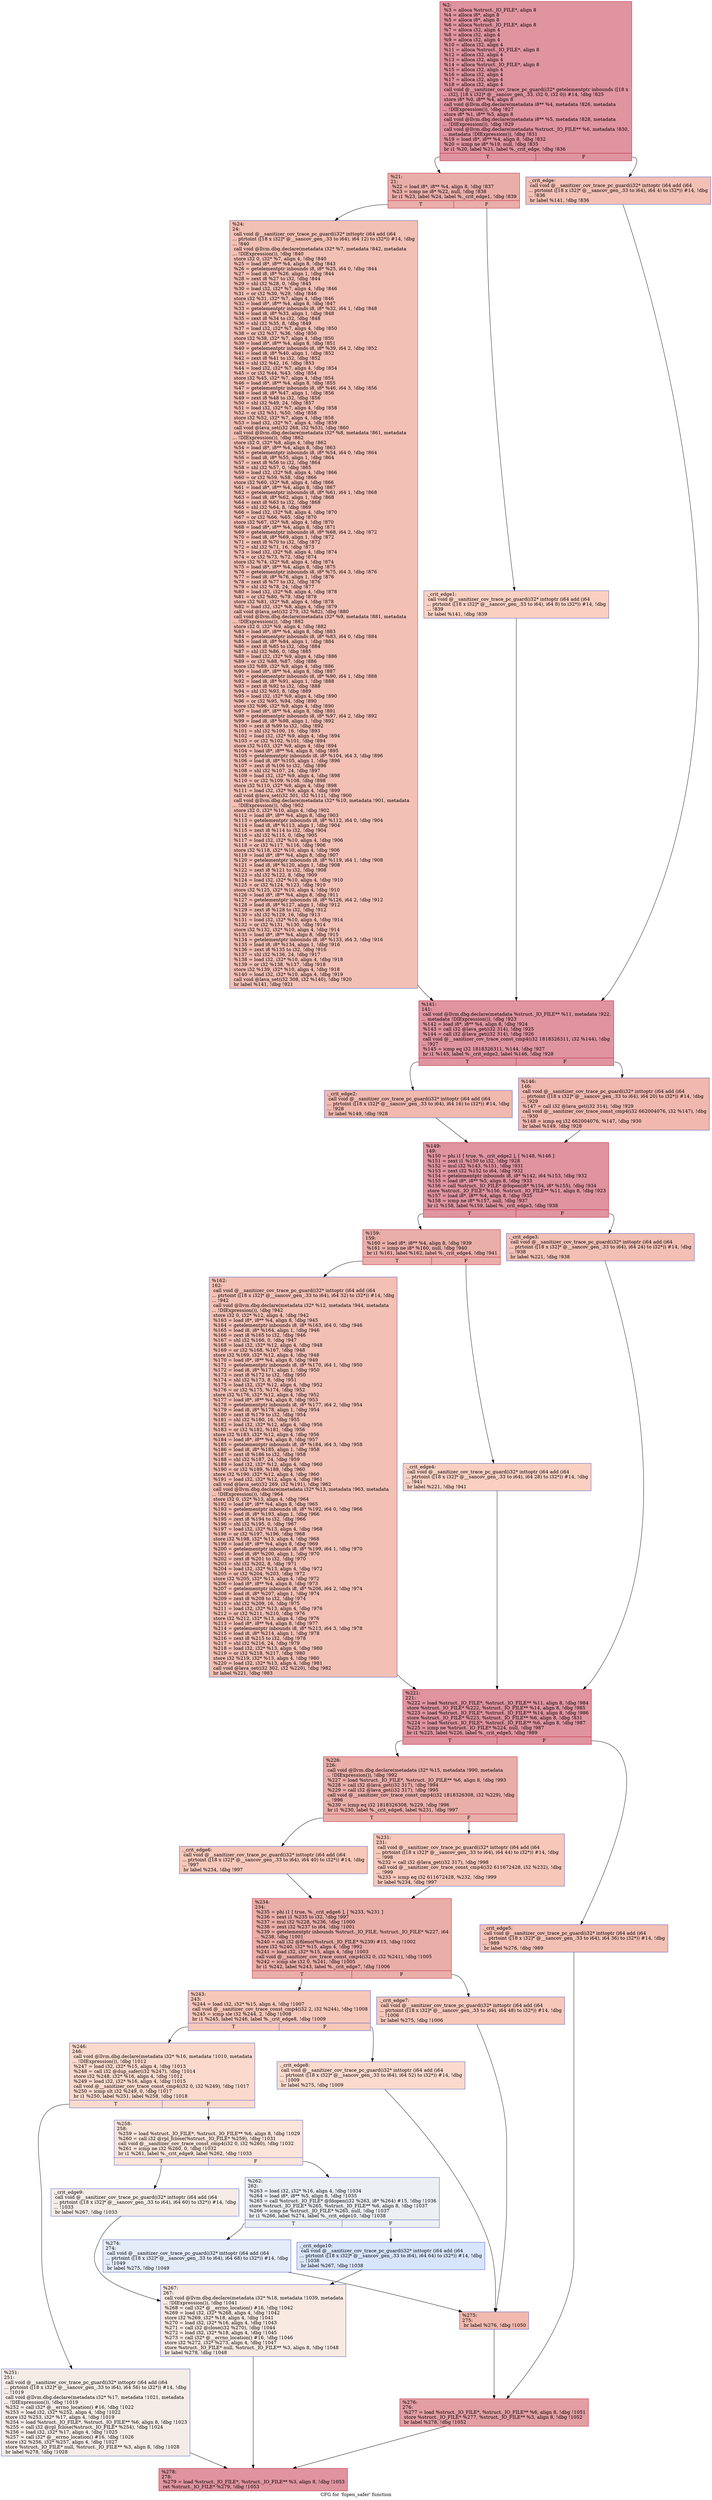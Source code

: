 digraph "CFG for 'fopen_safer' function" {
	label="CFG for 'fopen_safer' function";

	Node0x555555821790 [shape=record,color="#b70d28ff", style=filled, fillcolor="#b70d2870",label="{%2:\l  %3 = alloca %struct._IO_FILE*, align 8\l  %4 = alloca i8*, align 8\l  %5 = alloca i8*, align 8\l  %6 = alloca %struct._IO_FILE*, align 8\l  %7 = alloca i32, align 4\l  %8 = alloca i32, align 4\l  %9 = alloca i32, align 4\l  %10 = alloca i32, align 4\l  %11 = alloca %struct._IO_FILE*, align 8\l  %12 = alloca i32, align 4\l  %13 = alloca i32, align 4\l  %14 = alloca %struct._IO_FILE*, align 8\l  %15 = alloca i32, align 4\l  %16 = alloca i32, align 4\l  %17 = alloca i32, align 4\l  %18 = alloca i32, align 4\l  call void @__sanitizer_cov_trace_pc_guard(i32* getelementptr inbounds ([18 x\l... i32], [18 x i32]* @__sancov_gen_.33, i32 0, i32 0)) #14, !dbg !825\l  store i8* %0, i8** %4, align 8\l  call void @llvm.dbg.declare(metadata i8** %4, metadata !826, metadata\l... !DIExpression()), !dbg !827\l  store i8* %1, i8** %5, align 8\l  call void @llvm.dbg.declare(metadata i8** %5, metadata !828, metadata\l... !DIExpression()), !dbg !829\l  call void @llvm.dbg.declare(metadata %struct._IO_FILE** %6, metadata !830,\l... metadata !DIExpression()), !dbg !831\l  %19 = load i8*, i8** %4, align 8, !dbg !832\l  %20 = icmp ne i8* %19, null, !dbg !835\l  br i1 %20, label %21, label %._crit_edge, !dbg !836\l|{<s0>T|<s1>F}}"];
	Node0x555555821790:s0 -> Node0x555555821ba0;
	Node0x555555821790:s1 -> Node0x555555821b50;
	Node0x555555821b50 [shape=record,color="#3d50c3ff", style=filled, fillcolor="#e5705870",label="{._crit_edge:                                      \l  call void @__sanitizer_cov_trace_pc_guard(i32* inttoptr (i64 add (i64\l... ptrtoint ([18 x i32]* @__sancov_gen_.33 to i64), i64 4) to i32*)) #14, !dbg\l... !836\l  br label %141, !dbg !836\l}"];
	Node0x555555821b50 -> Node0x555555821c90;
	Node0x555555821ba0 [shape=record,color="#b70d28ff", style=filled, fillcolor="#d0473d70",label="{%21:\l21:                                               \l  %22 = load i8*, i8** %4, align 8, !dbg !837\l  %23 = icmp ne i8* %22, null, !dbg !838\l  br i1 %23, label %24, label %._crit_edge1, !dbg !839\l|{<s0>T|<s1>F}}"];
	Node0x555555821ba0:s0 -> Node0x555555821c40;
	Node0x555555821ba0:s1 -> Node0x555555821bf0;
	Node0x555555821bf0 [shape=record,color="#3d50c3ff", style=filled, fillcolor="#f3947570",label="{._crit_edge1:                                     \l  call void @__sanitizer_cov_trace_pc_guard(i32* inttoptr (i64 add (i64\l... ptrtoint ([18 x i32]* @__sancov_gen_.33 to i64), i64 8) to i32*)) #14, !dbg\l... !839\l  br label %141, !dbg !839\l}"];
	Node0x555555821bf0 -> Node0x555555821c90;
	Node0x555555821c40 [shape=record,color="#3d50c3ff", style=filled, fillcolor="#e5705870",label="{%24:\l24:                                               \l  call void @__sanitizer_cov_trace_pc_guard(i32* inttoptr (i64 add (i64\l... ptrtoint ([18 x i32]* @__sancov_gen_.33 to i64), i64 12) to i32*)) #14, !dbg\l... !840\l  call void @llvm.dbg.declare(metadata i32* %7, metadata !842, metadata\l... !DIExpression()), !dbg !840\l  store i32 0, i32* %7, align 4, !dbg !840\l  %25 = load i8*, i8** %4, align 8, !dbg !843\l  %26 = getelementptr inbounds i8, i8* %25, i64 0, !dbg !844\l  %27 = load i8, i8* %26, align 1, !dbg !844\l  %28 = zext i8 %27 to i32, !dbg !844\l  %29 = shl i32 %28, 0, !dbg !845\l  %30 = load i32, i32* %7, align 4, !dbg !846\l  %31 = or i32 %30, %29, !dbg !846\l  store i32 %31, i32* %7, align 4, !dbg !846\l  %32 = load i8*, i8** %4, align 8, !dbg !847\l  %33 = getelementptr inbounds i8, i8* %32, i64 1, !dbg !848\l  %34 = load i8, i8* %33, align 1, !dbg !848\l  %35 = zext i8 %34 to i32, !dbg !848\l  %36 = shl i32 %35, 8, !dbg !849\l  %37 = load i32, i32* %7, align 4, !dbg !850\l  %38 = or i32 %37, %36, !dbg !850\l  store i32 %38, i32* %7, align 4, !dbg !850\l  %39 = load i8*, i8** %4, align 8, !dbg !851\l  %40 = getelementptr inbounds i8, i8* %39, i64 2, !dbg !852\l  %41 = load i8, i8* %40, align 1, !dbg !852\l  %42 = zext i8 %41 to i32, !dbg !852\l  %43 = shl i32 %42, 16, !dbg !853\l  %44 = load i32, i32* %7, align 4, !dbg !854\l  %45 = or i32 %44, %43, !dbg !854\l  store i32 %45, i32* %7, align 4, !dbg !854\l  %46 = load i8*, i8** %4, align 8, !dbg !855\l  %47 = getelementptr inbounds i8, i8* %46, i64 3, !dbg !856\l  %48 = load i8, i8* %47, align 1, !dbg !856\l  %49 = zext i8 %48 to i32, !dbg !856\l  %50 = shl i32 %49, 24, !dbg !857\l  %51 = load i32, i32* %7, align 4, !dbg !858\l  %52 = or i32 %51, %50, !dbg !858\l  store i32 %52, i32* %7, align 4, !dbg !858\l  %53 = load i32, i32* %7, align 4, !dbg !859\l  call void @lava_set(i32 268, i32 %53), !dbg !860\l  call void @llvm.dbg.declare(metadata i32* %8, metadata !861, metadata\l... !DIExpression()), !dbg !862\l  store i32 0, i32* %8, align 4, !dbg !862\l  %54 = load i8*, i8** %4, align 8, !dbg !863\l  %55 = getelementptr inbounds i8, i8* %54, i64 0, !dbg !864\l  %56 = load i8, i8* %55, align 1, !dbg !864\l  %57 = zext i8 %56 to i32, !dbg !864\l  %58 = shl i32 %57, 0, !dbg !865\l  %59 = load i32, i32* %8, align 4, !dbg !866\l  %60 = or i32 %59, %58, !dbg !866\l  store i32 %60, i32* %8, align 4, !dbg !866\l  %61 = load i8*, i8** %4, align 8, !dbg !867\l  %62 = getelementptr inbounds i8, i8* %61, i64 1, !dbg !868\l  %63 = load i8, i8* %62, align 1, !dbg !868\l  %64 = zext i8 %63 to i32, !dbg !868\l  %65 = shl i32 %64, 8, !dbg !869\l  %66 = load i32, i32* %8, align 4, !dbg !870\l  %67 = or i32 %66, %65, !dbg !870\l  store i32 %67, i32* %8, align 4, !dbg !870\l  %68 = load i8*, i8** %4, align 8, !dbg !871\l  %69 = getelementptr inbounds i8, i8* %68, i64 2, !dbg !872\l  %70 = load i8, i8* %69, align 1, !dbg !872\l  %71 = zext i8 %70 to i32, !dbg !872\l  %72 = shl i32 %71, 16, !dbg !873\l  %73 = load i32, i32* %8, align 4, !dbg !874\l  %74 = or i32 %73, %72, !dbg !874\l  store i32 %74, i32* %8, align 4, !dbg !874\l  %75 = load i8*, i8** %4, align 8, !dbg !875\l  %76 = getelementptr inbounds i8, i8* %75, i64 3, !dbg !876\l  %77 = load i8, i8* %76, align 1, !dbg !876\l  %78 = zext i8 %77 to i32, !dbg !876\l  %79 = shl i32 %78, 24, !dbg !877\l  %80 = load i32, i32* %8, align 4, !dbg !878\l  %81 = or i32 %80, %79, !dbg !878\l  store i32 %81, i32* %8, align 4, !dbg !878\l  %82 = load i32, i32* %8, align 4, !dbg !879\l  call void @lava_set(i32 279, i32 %82), !dbg !880\l  call void @llvm.dbg.declare(metadata i32* %9, metadata !881, metadata\l... !DIExpression()), !dbg !882\l  store i32 0, i32* %9, align 4, !dbg !882\l  %83 = load i8*, i8** %4, align 8, !dbg !883\l  %84 = getelementptr inbounds i8, i8* %83, i64 0, !dbg !884\l  %85 = load i8, i8* %84, align 1, !dbg !884\l  %86 = zext i8 %85 to i32, !dbg !884\l  %87 = shl i32 %86, 0, !dbg !885\l  %88 = load i32, i32* %9, align 4, !dbg !886\l  %89 = or i32 %88, %87, !dbg !886\l  store i32 %89, i32* %9, align 4, !dbg !886\l  %90 = load i8*, i8** %4, align 8, !dbg !887\l  %91 = getelementptr inbounds i8, i8* %90, i64 1, !dbg !888\l  %92 = load i8, i8* %91, align 1, !dbg !888\l  %93 = zext i8 %92 to i32, !dbg !888\l  %94 = shl i32 %93, 8, !dbg !889\l  %95 = load i32, i32* %9, align 4, !dbg !890\l  %96 = or i32 %95, %94, !dbg !890\l  store i32 %96, i32* %9, align 4, !dbg !890\l  %97 = load i8*, i8** %4, align 8, !dbg !891\l  %98 = getelementptr inbounds i8, i8* %97, i64 2, !dbg !892\l  %99 = load i8, i8* %98, align 1, !dbg !892\l  %100 = zext i8 %99 to i32, !dbg !892\l  %101 = shl i32 %100, 16, !dbg !893\l  %102 = load i32, i32* %9, align 4, !dbg !894\l  %103 = or i32 %102, %101, !dbg !894\l  store i32 %103, i32* %9, align 4, !dbg !894\l  %104 = load i8*, i8** %4, align 8, !dbg !895\l  %105 = getelementptr inbounds i8, i8* %104, i64 3, !dbg !896\l  %106 = load i8, i8* %105, align 1, !dbg !896\l  %107 = zext i8 %106 to i32, !dbg !896\l  %108 = shl i32 %107, 24, !dbg !897\l  %109 = load i32, i32* %9, align 4, !dbg !898\l  %110 = or i32 %109, %108, !dbg !898\l  store i32 %110, i32* %9, align 4, !dbg !898\l  %111 = load i32, i32* %9, align 4, !dbg !899\l  call void @lava_set(i32 301, i32 %111), !dbg !900\l  call void @llvm.dbg.declare(metadata i32* %10, metadata !901, metadata\l... !DIExpression()), !dbg !902\l  store i32 0, i32* %10, align 4, !dbg !902\l  %112 = load i8*, i8** %4, align 8, !dbg !903\l  %113 = getelementptr inbounds i8, i8* %112, i64 0, !dbg !904\l  %114 = load i8, i8* %113, align 1, !dbg !904\l  %115 = zext i8 %114 to i32, !dbg !904\l  %116 = shl i32 %115, 0, !dbg !905\l  %117 = load i32, i32* %10, align 4, !dbg !906\l  %118 = or i32 %117, %116, !dbg !906\l  store i32 %118, i32* %10, align 4, !dbg !906\l  %119 = load i8*, i8** %4, align 8, !dbg !907\l  %120 = getelementptr inbounds i8, i8* %119, i64 1, !dbg !908\l  %121 = load i8, i8* %120, align 1, !dbg !908\l  %122 = zext i8 %121 to i32, !dbg !908\l  %123 = shl i32 %122, 8, !dbg !909\l  %124 = load i32, i32* %10, align 4, !dbg !910\l  %125 = or i32 %124, %123, !dbg !910\l  store i32 %125, i32* %10, align 4, !dbg !910\l  %126 = load i8*, i8** %4, align 8, !dbg !911\l  %127 = getelementptr inbounds i8, i8* %126, i64 2, !dbg !912\l  %128 = load i8, i8* %127, align 1, !dbg !912\l  %129 = zext i8 %128 to i32, !dbg !912\l  %130 = shl i32 %129, 16, !dbg !913\l  %131 = load i32, i32* %10, align 4, !dbg !914\l  %132 = or i32 %131, %130, !dbg !914\l  store i32 %132, i32* %10, align 4, !dbg !914\l  %133 = load i8*, i8** %4, align 8, !dbg !915\l  %134 = getelementptr inbounds i8, i8* %133, i64 3, !dbg !916\l  %135 = load i8, i8* %134, align 1, !dbg !916\l  %136 = zext i8 %135 to i32, !dbg !916\l  %137 = shl i32 %136, 24, !dbg !917\l  %138 = load i32, i32* %10, align 4, !dbg !918\l  %139 = or i32 %138, %137, !dbg !918\l  store i32 %139, i32* %10, align 4, !dbg !918\l  %140 = load i32, i32* %10, align 4, !dbg !919\l  call void @lava_set(i32 308, i32 %140), !dbg !920\l  br label %141, !dbg !921\l}"];
	Node0x555555821c40 -> Node0x555555821c90;
	Node0x555555821c90 [shape=record,color="#b70d28ff", style=filled, fillcolor="#b70d2870",label="{%141:\l141:                                              \l  call void @llvm.dbg.declare(metadata %struct._IO_FILE** %11, metadata !922,\l... metadata !DIExpression()), !dbg !923\l  %142 = load i8*, i8** %4, align 8, !dbg !924\l  %143 = call i32 @lava_get(i32 314), !dbg !925\l  %144 = call i32 @lava_get(i32 314), !dbg !926\l  call void @__sanitizer_cov_trace_const_cmp4(i32 1818326311, i32 %144), !dbg\l... !927\l  %145 = icmp eq i32 1818326311, %144, !dbg !927\l  br i1 %145, label %._crit_edge2, label %146, !dbg !928\l|{<s0>T|<s1>F}}"];
	Node0x555555821c90:s0 -> Node0x555555821ce0;
	Node0x555555821c90:s1 -> Node0x555555821d30;
	Node0x555555821ce0 [shape=record,color="#3d50c3ff", style=filled, fillcolor="#dc5d4a70",label="{._crit_edge2:                                     \l  call void @__sanitizer_cov_trace_pc_guard(i32* inttoptr (i64 add (i64\l... ptrtoint ([18 x i32]* @__sancov_gen_.33 to i64), i64 16) to i32*)) #14, !dbg\l... !928\l  br label %149, !dbg !928\l}"];
	Node0x555555821ce0 -> Node0x555555821d80;
	Node0x555555821d30 [shape=record,color="#3d50c3ff", style=filled, fillcolor="#dc5d4a70",label="{%146:\l146:                                              \l  call void @__sanitizer_cov_trace_pc_guard(i32* inttoptr (i64 add (i64\l... ptrtoint ([18 x i32]* @__sancov_gen_.33 to i64), i64 20) to i32*)) #14, !dbg\l... !929\l  %147 = call i32 @lava_get(i32 314), !dbg !929\l  call void @__sanitizer_cov_trace_const_cmp4(i32 662004076, i32 %147), !dbg\l... !930\l  %148 = icmp eq i32 662004076, %147, !dbg !930\l  br label %149, !dbg !928\l}"];
	Node0x555555821d30 -> Node0x555555821d80;
	Node0x555555821d80 [shape=record,color="#b70d28ff", style=filled, fillcolor="#b70d2870",label="{%149:\l149:                                              \l  %150 = phi i1 [ true, %._crit_edge2 ], [ %148, %146 ]\l  %151 = zext i1 %150 to i32, !dbg !928\l  %152 = mul i32 %143, %151, !dbg !931\l  %153 = zext i32 %152 to i64, !dbg !932\l  %154 = getelementptr inbounds i8, i8* %142, i64 %153, !dbg !932\l  %155 = load i8*, i8** %5, align 8, !dbg !933\l  %156 = call %struct._IO_FILE* @fopen(i8* %154, i8* %155), !dbg !934\l  store %struct._IO_FILE* %156, %struct._IO_FILE** %11, align 8, !dbg !923\l  %157 = load i8*, i8** %4, align 8, !dbg !935\l  %158 = icmp ne i8* %157, null, !dbg !937\l  br i1 %158, label %159, label %._crit_edge3, !dbg !938\l|{<s0>T|<s1>F}}"];
	Node0x555555821d80:s0 -> Node0x555555821e20;
	Node0x555555821d80:s1 -> Node0x555555821dd0;
	Node0x555555821dd0 [shape=record,color="#3d50c3ff", style=filled, fillcolor="#e5705870",label="{._crit_edge3:                                     \l  call void @__sanitizer_cov_trace_pc_guard(i32* inttoptr (i64 add (i64\l... ptrtoint ([18 x i32]* @__sancov_gen_.33 to i64), i64 24) to i32*)) #14, !dbg\l... !938\l  br label %221, !dbg !938\l}"];
	Node0x555555821dd0 -> Node0x555555821f10;
	Node0x555555821e20 [shape=record,color="#b70d28ff", style=filled, fillcolor="#d0473d70",label="{%159:\l159:                                              \l  %160 = load i8*, i8** %4, align 8, !dbg !939\l  %161 = icmp ne i8* %160, null, !dbg !940\l  br i1 %161, label %162, label %._crit_edge4, !dbg !941\l|{<s0>T|<s1>F}}"];
	Node0x555555821e20:s0 -> Node0x555555821ec0;
	Node0x555555821e20:s1 -> Node0x555555821e70;
	Node0x555555821e70 [shape=record,color="#3d50c3ff", style=filled, fillcolor="#f3947570",label="{._crit_edge4:                                     \l  call void @__sanitizer_cov_trace_pc_guard(i32* inttoptr (i64 add (i64\l... ptrtoint ([18 x i32]* @__sancov_gen_.33 to i64), i64 28) to i32*)) #14, !dbg\l... !941\l  br label %221, !dbg !941\l}"];
	Node0x555555821e70 -> Node0x555555821f10;
	Node0x555555821ec0 [shape=record,color="#3d50c3ff", style=filled, fillcolor="#e5705870",label="{%162:\l162:                                              \l  call void @__sanitizer_cov_trace_pc_guard(i32* inttoptr (i64 add (i64\l... ptrtoint ([18 x i32]* @__sancov_gen_.33 to i64), i64 32) to i32*)) #14, !dbg\l... !942\l  call void @llvm.dbg.declare(metadata i32* %12, metadata !944, metadata\l... !DIExpression()), !dbg !942\l  store i32 0, i32* %12, align 4, !dbg !942\l  %163 = load i8*, i8** %4, align 8, !dbg !945\l  %164 = getelementptr inbounds i8, i8* %163, i64 0, !dbg !946\l  %165 = load i8, i8* %164, align 1, !dbg !946\l  %166 = zext i8 %165 to i32, !dbg !946\l  %167 = shl i32 %166, 0, !dbg !947\l  %168 = load i32, i32* %12, align 4, !dbg !948\l  %169 = or i32 %168, %167, !dbg !948\l  store i32 %169, i32* %12, align 4, !dbg !948\l  %170 = load i8*, i8** %4, align 8, !dbg !949\l  %171 = getelementptr inbounds i8, i8* %170, i64 1, !dbg !950\l  %172 = load i8, i8* %171, align 1, !dbg !950\l  %173 = zext i8 %172 to i32, !dbg !950\l  %174 = shl i32 %173, 8, !dbg !951\l  %175 = load i32, i32* %12, align 4, !dbg !952\l  %176 = or i32 %175, %174, !dbg !952\l  store i32 %176, i32* %12, align 4, !dbg !952\l  %177 = load i8*, i8** %4, align 8, !dbg !953\l  %178 = getelementptr inbounds i8, i8* %177, i64 2, !dbg !954\l  %179 = load i8, i8* %178, align 1, !dbg !954\l  %180 = zext i8 %179 to i32, !dbg !954\l  %181 = shl i32 %180, 16, !dbg !955\l  %182 = load i32, i32* %12, align 4, !dbg !956\l  %183 = or i32 %182, %181, !dbg !956\l  store i32 %183, i32* %12, align 4, !dbg !956\l  %184 = load i8*, i8** %4, align 8, !dbg !957\l  %185 = getelementptr inbounds i8, i8* %184, i64 3, !dbg !958\l  %186 = load i8, i8* %185, align 1, !dbg !958\l  %187 = zext i8 %186 to i32, !dbg !958\l  %188 = shl i32 %187, 24, !dbg !959\l  %189 = load i32, i32* %12, align 4, !dbg !960\l  %190 = or i32 %189, %188, !dbg !960\l  store i32 %190, i32* %12, align 4, !dbg !960\l  %191 = load i32, i32* %12, align 4, !dbg !961\l  call void @lava_set(i32 269, i32 %191), !dbg !962\l  call void @llvm.dbg.declare(metadata i32* %13, metadata !963, metadata\l... !DIExpression()), !dbg !964\l  store i32 0, i32* %13, align 4, !dbg !964\l  %192 = load i8*, i8** %4, align 8, !dbg !965\l  %193 = getelementptr inbounds i8, i8* %192, i64 0, !dbg !966\l  %194 = load i8, i8* %193, align 1, !dbg !966\l  %195 = zext i8 %194 to i32, !dbg !966\l  %196 = shl i32 %195, 0, !dbg !967\l  %197 = load i32, i32* %13, align 4, !dbg !968\l  %198 = or i32 %197, %196, !dbg !968\l  store i32 %198, i32* %13, align 4, !dbg !968\l  %199 = load i8*, i8** %4, align 8, !dbg !969\l  %200 = getelementptr inbounds i8, i8* %199, i64 1, !dbg !970\l  %201 = load i8, i8* %200, align 1, !dbg !970\l  %202 = zext i8 %201 to i32, !dbg !970\l  %203 = shl i32 %202, 8, !dbg !971\l  %204 = load i32, i32* %13, align 4, !dbg !972\l  %205 = or i32 %204, %203, !dbg !972\l  store i32 %205, i32* %13, align 4, !dbg !972\l  %206 = load i8*, i8** %4, align 8, !dbg !973\l  %207 = getelementptr inbounds i8, i8* %206, i64 2, !dbg !974\l  %208 = load i8, i8* %207, align 1, !dbg !974\l  %209 = zext i8 %208 to i32, !dbg !974\l  %210 = shl i32 %209, 16, !dbg !975\l  %211 = load i32, i32* %13, align 4, !dbg !976\l  %212 = or i32 %211, %210, !dbg !976\l  store i32 %212, i32* %13, align 4, !dbg !976\l  %213 = load i8*, i8** %4, align 8, !dbg !977\l  %214 = getelementptr inbounds i8, i8* %213, i64 3, !dbg !978\l  %215 = load i8, i8* %214, align 1, !dbg !978\l  %216 = zext i8 %215 to i32, !dbg !978\l  %217 = shl i32 %216, 24, !dbg !979\l  %218 = load i32, i32* %13, align 4, !dbg !980\l  %219 = or i32 %218, %217, !dbg !980\l  store i32 %219, i32* %13, align 4, !dbg !980\l  %220 = load i32, i32* %13, align 4, !dbg !981\l  call void @lava_set(i32 302, i32 %220), !dbg !982\l  br label %221, !dbg !983\l}"];
	Node0x555555821ec0 -> Node0x555555821f10;
	Node0x555555821f10 [shape=record,color="#b70d28ff", style=filled, fillcolor="#b70d2870",label="{%221:\l221:                                              \l  %222 = load %struct._IO_FILE*, %struct._IO_FILE** %11, align 8, !dbg !984\l  store %struct._IO_FILE* %222, %struct._IO_FILE** %14, align 8, !dbg !985\l  %223 = load %struct._IO_FILE*, %struct._IO_FILE** %14, align 8, !dbg !986\l  store %struct._IO_FILE* %223, %struct._IO_FILE** %6, align 8, !dbg !831\l  %224 = load %struct._IO_FILE*, %struct._IO_FILE** %6, align 8, !dbg !987\l  %225 = icmp ne %struct._IO_FILE* %224, null, !dbg !987\l  br i1 %225, label %226, label %._crit_edge5, !dbg !989\l|{<s0>T|<s1>F}}"];
	Node0x555555821f10:s0 -> Node0x555555821fb0;
	Node0x555555821f10:s1 -> Node0x555555821f60;
	Node0x555555821f60 [shape=record,color="#3d50c3ff", style=filled, fillcolor="#e5705870",label="{._crit_edge5:                                     \l  call void @__sanitizer_cov_trace_pc_guard(i32* inttoptr (i64 add (i64\l... ptrtoint ([18 x i32]* @__sancov_gen_.33 to i64), i64 36) to i32*)) #14, !dbg\l... !989\l  br label %276, !dbg !989\l}"];
	Node0x555555821f60 -> Node0x5555558224b0;
	Node0x555555821fb0 [shape=record,color="#b70d28ff", style=filled, fillcolor="#d0473d70",label="{%226:\l226:                                              \l  call void @llvm.dbg.declare(metadata i32* %15, metadata !990, metadata\l... !DIExpression()), !dbg !992\l  %227 = load %struct._IO_FILE*, %struct._IO_FILE** %6, align 8, !dbg !993\l  %228 = call i32 @lava_get(i32 317), !dbg !994\l  %229 = call i32 @lava_get(i32 317), !dbg !995\l  call void @__sanitizer_cov_trace_const_cmp4(i32 1818326308, i32 %229), !dbg\l... !996\l  %230 = icmp eq i32 1818326308, %229, !dbg !996\l  br i1 %230, label %._crit_edge6, label %231, !dbg !997\l|{<s0>T|<s1>F}}"];
	Node0x555555821fb0:s0 -> Node0x555555822000;
	Node0x555555821fb0:s1 -> Node0x555555822050;
	Node0x555555822000 [shape=record,color="#3d50c3ff", style=filled, fillcolor="#ec7f6370",label="{._crit_edge6:                                     \l  call void @__sanitizer_cov_trace_pc_guard(i32* inttoptr (i64 add (i64\l... ptrtoint ([18 x i32]* @__sancov_gen_.33 to i64), i64 40) to i32*)) #14, !dbg\l... !997\l  br label %234, !dbg !997\l}"];
	Node0x555555822000 -> Node0x5555558220a0;
	Node0x555555822050 [shape=record,color="#3d50c3ff", style=filled, fillcolor="#ec7f6370",label="{%231:\l231:                                              \l  call void @__sanitizer_cov_trace_pc_guard(i32* inttoptr (i64 add (i64\l... ptrtoint ([18 x i32]* @__sancov_gen_.33 to i64), i64 44) to i32*)) #14, !dbg\l... !998\l  %232 = call i32 @lava_get(i32 317), !dbg !998\l  call void @__sanitizer_cov_trace_const_cmp4(i32 611672428, i32 %232), !dbg\l... !999\l  %233 = icmp eq i32 611672428, %232, !dbg !999\l  br label %234, !dbg !997\l}"];
	Node0x555555822050 -> Node0x5555558220a0;
	Node0x5555558220a0 [shape=record,color="#b70d28ff", style=filled, fillcolor="#d0473d70",label="{%234:\l234:                                              \l  %235 = phi i1 [ true, %._crit_edge6 ], [ %233, %231 ]\l  %236 = zext i1 %235 to i32, !dbg !997\l  %237 = mul i32 %228, %236, !dbg !1000\l  %238 = zext i32 %237 to i64, !dbg !1001\l  %239 = getelementptr inbounds %struct._IO_FILE, %struct._IO_FILE* %227, i64\l... %238, !dbg !1001\l  %240 = call i32 @fileno(%struct._IO_FILE* %239) #15, !dbg !1002\l  store i32 %240, i32* %15, align 4, !dbg !992\l  %241 = load i32, i32* %15, align 4, !dbg !1003\l  call void @__sanitizer_cov_trace_const_cmp4(i32 0, i32 %241), !dbg !1005\l  %242 = icmp sle i32 0, %241, !dbg !1005\l  br i1 %242, label %243, label %._crit_edge7, !dbg !1006\l|{<s0>T|<s1>F}}"];
	Node0x5555558220a0:s0 -> Node0x555555822140;
	Node0x5555558220a0:s1 -> Node0x5555558220f0;
	Node0x5555558220f0 [shape=record,color="#3d50c3ff", style=filled, fillcolor="#ec7f6370",label="{._crit_edge7:                                     \l  call void @__sanitizer_cov_trace_pc_guard(i32* inttoptr (i64 add (i64\l... ptrtoint ([18 x i32]* @__sancov_gen_.33 to i64), i64 48) to i32*)) #14, !dbg\l... !1006\l  br label %275, !dbg !1006\l}"];
	Node0x5555558220f0 -> Node0x555555822460;
	Node0x555555822140 [shape=record,color="#3d50c3ff", style=filled, fillcolor="#ec7f6370",label="{%243:\l243:                                              \l  %244 = load i32, i32* %15, align 4, !dbg !1007\l  call void @__sanitizer_cov_trace_const_cmp4(i32 2, i32 %244), !dbg !1008\l  %245 = icmp sle i32 %244, 2, !dbg !1008\l  br i1 %245, label %246, label %._crit_edge8, !dbg !1009\l|{<s0>T|<s1>F}}"];
	Node0x555555822140:s0 -> Node0x5555558221e0;
	Node0x555555822140:s1 -> Node0x555555822190;
	Node0x555555822190 [shape=record,color="#3d50c3ff", style=filled, fillcolor="#f7ac8e70",label="{._crit_edge8:                                     \l  call void @__sanitizer_cov_trace_pc_guard(i32* inttoptr (i64 add (i64\l... ptrtoint ([18 x i32]* @__sancov_gen_.33 to i64), i64 52) to i32*)) #14, !dbg\l... !1009\l  br label %275, !dbg !1009\l}"];
	Node0x555555822190 -> Node0x555555822460;
	Node0x5555558221e0 [shape=record,color="#3d50c3ff", style=filled, fillcolor="#f7ac8e70",label="{%246:\l246:                                              \l  call void @llvm.dbg.declare(metadata i32* %16, metadata !1010, metadata\l... !DIExpression()), !dbg !1012\l  %247 = load i32, i32* %15, align 4, !dbg !1013\l  %248 = call i32 @dup_safer(i32 %247), !dbg !1014\l  store i32 %248, i32* %16, align 4, !dbg !1012\l  %249 = load i32, i32* %16, align 4, !dbg !1015\l  call void @__sanitizer_cov_trace_const_cmp4(i32 0, i32 %249), !dbg !1017\l  %250 = icmp slt i32 %249, 0, !dbg !1017\l  br i1 %250, label %251, label %258, !dbg !1018\l|{<s0>T|<s1>F}}"];
	Node0x5555558221e0:s0 -> Node0x555555822230;
	Node0x5555558221e0:s1 -> Node0x555555822280;
	Node0x555555822230 [shape=record,color="#3d50c3ff", style=filled, fillcolor="#ead5c970",label="{%251:\l251:                                              \l  call void @__sanitizer_cov_trace_pc_guard(i32* inttoptr (i64 add (i64\l... ptrtoint ([18 x i32]* @__sancov_gen_.33 to i64), i64 56) to i32*)) #14, !dbg\l... !1019\l  call void @llvm.dbg.declare(metadata i32* %17, metadata !1021, metadata\l... !DIExpression()), !dbg !1019\l  %252 = call i32* @__errno_location() #16, !dbg !1022\l  %253 = load i32, i32* %252, align 4, !dbg !1022\l  store i32 %253, i32* %17, align 4, !dbg !1019\l  %254 = load %struct._IO_FILE*, %struct._IO_FILE** %6, align 8, !dbg !1023\l  %255 = call i32 @rpl_fclose(%struct._IO_FILE* %254), !dbg !1024\l  %256 = load i32, i32* %17, align 4, !dbg !1025\l  %257 = call i32* @__errno_location() #16, !dbg !1026\l  store i32 %256, i32* %257, align 4, !dbg !1027\l  store %struct._IO_FILE* null, %struct._IO_FILE** %3, align 8, !dbg !1028\l  br label %278, !dbg !1028\l}"];
	Node0x555555822230 -> Node0x555555822500;
	Node0x555555822280 [shape=record,color="#3d50c3ff", style=filled, fillcolor="#f5c1a970",label="{%258:\l258:                                              \l  %259 = load %struct._IO_FILE*, %struct._IO_FILE** %6, align 8, !dbg !1029\l  %260 = call i32 @rpl_fclose(%struct._IO_FILE* %259), !dbg !1031\l  call void @__sanitizer_cov_trace_const_cmp4(i32 0, i32 %260), !dbg !1032\l  %261 = icmp ne i32 %260, 0, !dbg !1032\l  br i1 %261, label %._crit_edge9, label %262, !dbg !1033\l|{<s0>T|<s1>F}}"];
	Node0x555555822280:s0 -> Node0x5555558222d0;
	Node0x555555822280:s1 -> Node0x555555822320;
	Node0x5555558222d0 [shape=record,color="#3d50c3ff", style=filled, fillcolor="#ead5c970",label="{._crit_edge9:                                     \l  call void @__sanitizer_cov_trace_pc_guard(i32* inttoptr (i64 add (i64\l... ptrtoint ([18 x i32]* @__sancov_gen_.33 to i64), i64 60) to i32*)) #14, !dbg\l... !1033\l  br label %267, !dbg !1033\l}"];
	Node0x5555558222d0 -> Node0x5555558223c0;
	Node0x555555822320 [shape=record,color="#3d50c3ff", style=filled, fillcolor="#d6dce470",label="{%262:\l262:                                              \l  %263 = load i32, i32* %16, align 4, !dbg !1034\l  %264 = load i8*, i8** %5, align 8, !dbg !1035\l  %265 = call %struct._IO_FILE* @fdopen(i32 %263, i8* %264) #15, !dbg !1036\l  store %struct._IO_FILE* %265, %struct._IO_FILE** %6, align 8, !dbg !1037\l  %266 = icmp ne %struct._IO_FILE* %265, null, !dbg !1037\l  br i1 %266, label %274, label %._crit_edge10, !dbg !1038\l|{<s0>T|<s1>F}}"];
	Node0x555555822320:s0 -> Node0x555555822410;
	Node0x555555822320:s1 -> Node0x555555822370;
	Node0x555555822370 [shape=record,color="#3d50c3ff", style=filled, fillcolor="#a7c5fe70",label="{._crit_edge10:                                    \l  call void @__sanitizer_cov_trace_pc_guard(i32* inttoptr (i64 add (i64\l... ptrtoint ([18 x i32]* @__sancov_gen_.33 to i64), i64 64) to i32*)) #14, !dbg\l... !1038\l  br label %267, !dbg !1038\l}"];
	Node0x555555822370 -> Node0x5555558223c0;
	Node0x5555558223c0 [shape=record,color="#3d50c3ff", style=filled, fillcolor="#efcebd70",label="{%267:\l267:                                              \l  call void @llvm.dbg.declare(metadata i32* %18, metadata !1039, metadata\l... !DIExpression()), !dbg !1041\l  %268 = call i32* @__errno_location() #16, !dbg !1042\l  %269 = load i32, i32* %268, align 4, !dbg !1042\l  store i32 %269, i32* %18, align 4, !dbg !1041\l  %270 = load i32, i32* %16, align 4, !dbg !1043\l  %271 = call i32 @close(i32 %270), !dbg !1044\l  %272 = load i32, i32* %18, align 4, !dbg !1045\l  %273 = call i32* @__errno_location() #16, !dbg !1046\l  store i32 %272, i32* %273, align 4, !dbg !1047\l  store %struct._IO_FILE* null, %struct._IO_FILE** %3, align 8, !dbg !1048\l  br label %278, !dbg !1048\l}"];
	Node0x5555558223c0 -> Node0x555555822500;
	Node0x555555822410 [shape=record,color="#3d50c3ff", style=filled, fillcolor="#c1d4f470",label="{%274:\l274:                                              \l  call void @__sanitizer_cov_trace_pc_guard(i32* inttoptr (i64 add (i64\l... ptrtoint ([18 x i32]* @__sancov_gen_.33 to i64), i64 68) to i32*)) #14, !dbg\l... !1049\l  br label %275, !dbg !1049\l}"];
	Node0x555555822410 -> Node0x555555822460;
	Node0x555555822460 [shape=record,color="#3d50c3ff", style=filled, fillcolor="#dc5d4a70",label="{%275:\l275:                                              \l  br label %276, !dbg !1050\l}"];
	Node0x555555822460 -> Node0x5555558224b0;
	Node0x5555558224b0 [shape=record,color="#b70d28ff", style=filled, fillcolor="#be242e70",label="{%276:\l276:                                              \l  %277 = load %struct._IO_FILE*, %struct._IO_FILE** %6, align 8, !dbg !1051\l  store %struct._IO_FILE* %277, %struct._IO_FILE** %3, align 8, !dbg !1052\l  br label %278, !dbg !1052\l}"];
	Node0x5555558224b0 -> Node0x555555822500;
	Node0x555555822500 [shape=record,color="#b70d28ff", style=filled, fillcolor="#b70d2870",label="{%278:\l278:                                              \l  %279 = load %struct._IO_FILE*, %struct._IO_FILE** %3, align 8, !dbg !1053\l  ret %struct._IO_FILE* %279, !dbg !1053\l}"];
}
